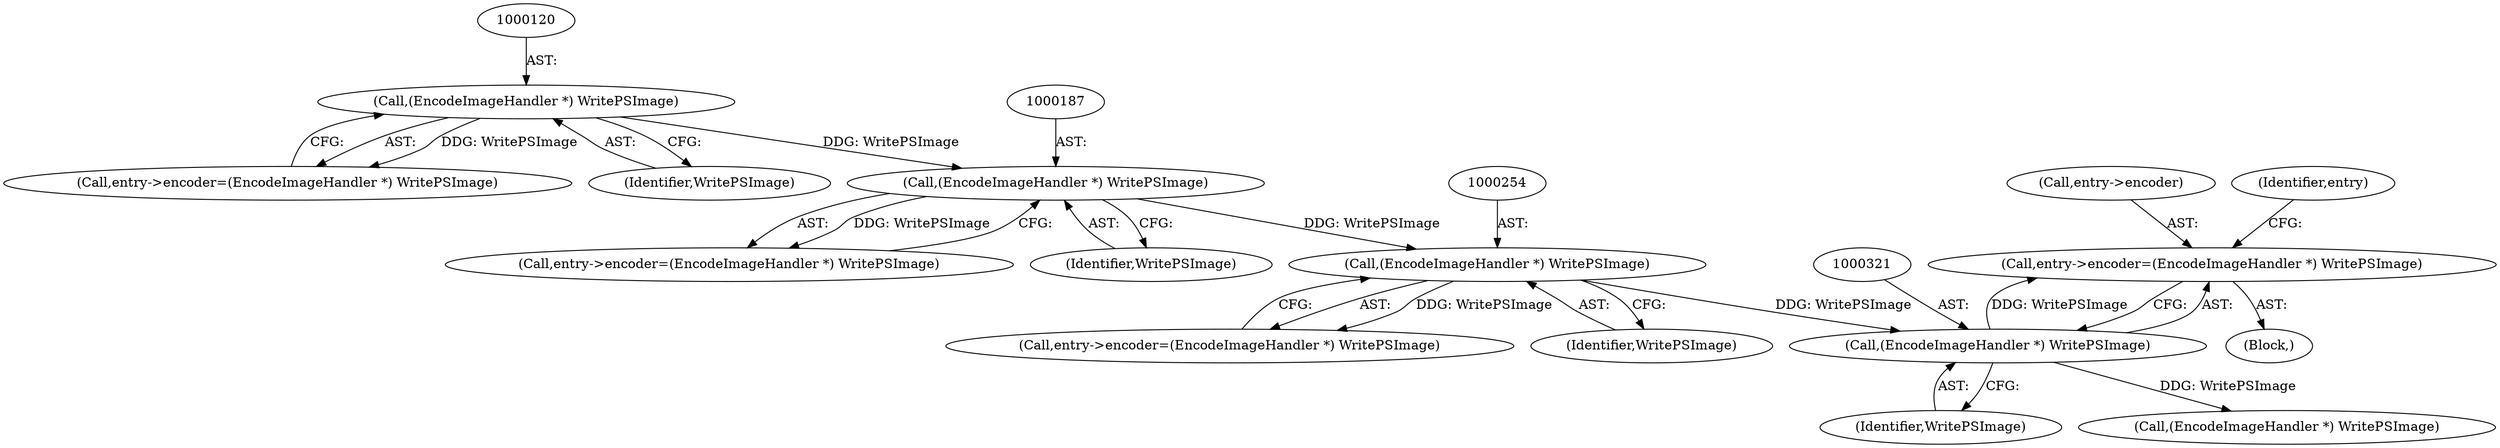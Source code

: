 digraph "0_ImageMagick_8598a497e2d1f556a34458cf54b40ba40674734c_0@pointer" {
"1000316" [label="(Call,entry->encoder=(EncodeImageHandler *) WritePSImage)"];
"1000320" [label="(Call,(EncodeImageHandler *) WritePSImage)"];
"1000253" [label="(Call,(EncodeImageHandler *) WritePSImage)"];
"1000186" [label="(Call,(EncodeImageHandler *) WritePSImage)"];
"1000119" [label="(Call,(EncodeImageHandler *) WritePSImage)"];
"1000186" [label="(Call,(EncodeImageHandler *) WritePSImage)"];
"1000322" [label="(Identifier,WritePSImage)"];
"1000320" [label="(Call,(EncodeImageHandler *) WritePSImage)"];
"1000249" [label="(Call,entry->encoder=(EncodeImageHandler *) WritePSImage)"];
"1000115" [label="(Call,entry->encoder=(EncodeImageHandler *) WritePSImage)"];
"1000325" [label="(Identifier,entry)"];
"1000316" [label="(Call,entry->encoder=(EncodeImageHandler *) WritePSImage)"];
"1000119" [label="(Call,(EncodeImageHandler *) WritePSImage)"];
"1000253" [label="(Call,(EncodeImageHandler *) WritePSImage)"];
"1000102" [label="(Block,)"];
"1000255" [label="(Identifier,WritePSImage)"];
"1000182" [label="(Call,entry->encoder=(EncodeImageHandler *) WritePSImage)"];
"1000387" [label="(Call,(EncodeImageHandler *) WritePSImage)"];
"1000121" [label="(Identifier,WritePSImage)"];
"1000188" [label="(Identifier,WritePSImage)"];
"1000317" [label="(Call,entry->encoder)"];
"1000316" -> "1000102"  [label="AST: "];
"1000316" -> "1000320"  [label="CFG: "];
"1000317" -> "1000316"  [label="AST: "];
"1000320" -> "1000316"  [label="AST: "];
"1000325" -> "1000316"  [label="CFG: "];
"1000320" -> "1000316"  [label="DDG: WritePSImage"];
"1000320" -> "1000322"  [label="CFG: "];
"1000321" -> "1000320"  [label="AST: "];
"1000322" -> "1000320"  [label="AST: "];
"1000253" -> "1000320"  [label="DDG: WritePSImage"];
"1000320" -> "1000387"  [label="DDG: WritePSImage"];
"1000253" -> "1000249"  [label="AST: "];
"1000253" -> "1000255"  [label="CFG: "];
"1000254" -> "1000253"  [label="AST: "];
"1000255" -> "1000253"  [label="AST: "];
"1000249" -> "1000253"  [label="CFG: "];
"1000253" -> "1000249"  [label="DDG: WritePSImage"];
"1000186" -> "1000253"  [label="DDG: WritePSImage"];
"1000186" -> "1000182"  [label="AST: "];
"1000186" -> "1000188"  [label="CFG: "];
"1000187" -> "1000186"  [label="AST: "];
"1000188" -> "1000186"  [label="AST: "];
"1000182" -> "1000186"  [label="CFG: "];
"1000186" -> "1000182"  [label="DDG: WritePSImage"];
"1000119" -> "1000186"  [label="DDG: WritePSImage"];
"1000119" -> "1000115"  [label="AST: "];
"1000119" -> "1000121"  [label="CFG: "];
"1000120" -> "1000119"  [label="AST: "];
"1000121" -> "1000119"  [label="AST: "];
"1000115" -> "1000119"  [label="CFG: "];
"1000119" -> "1000115"  [label="DDG: WritePSImage"];
}
